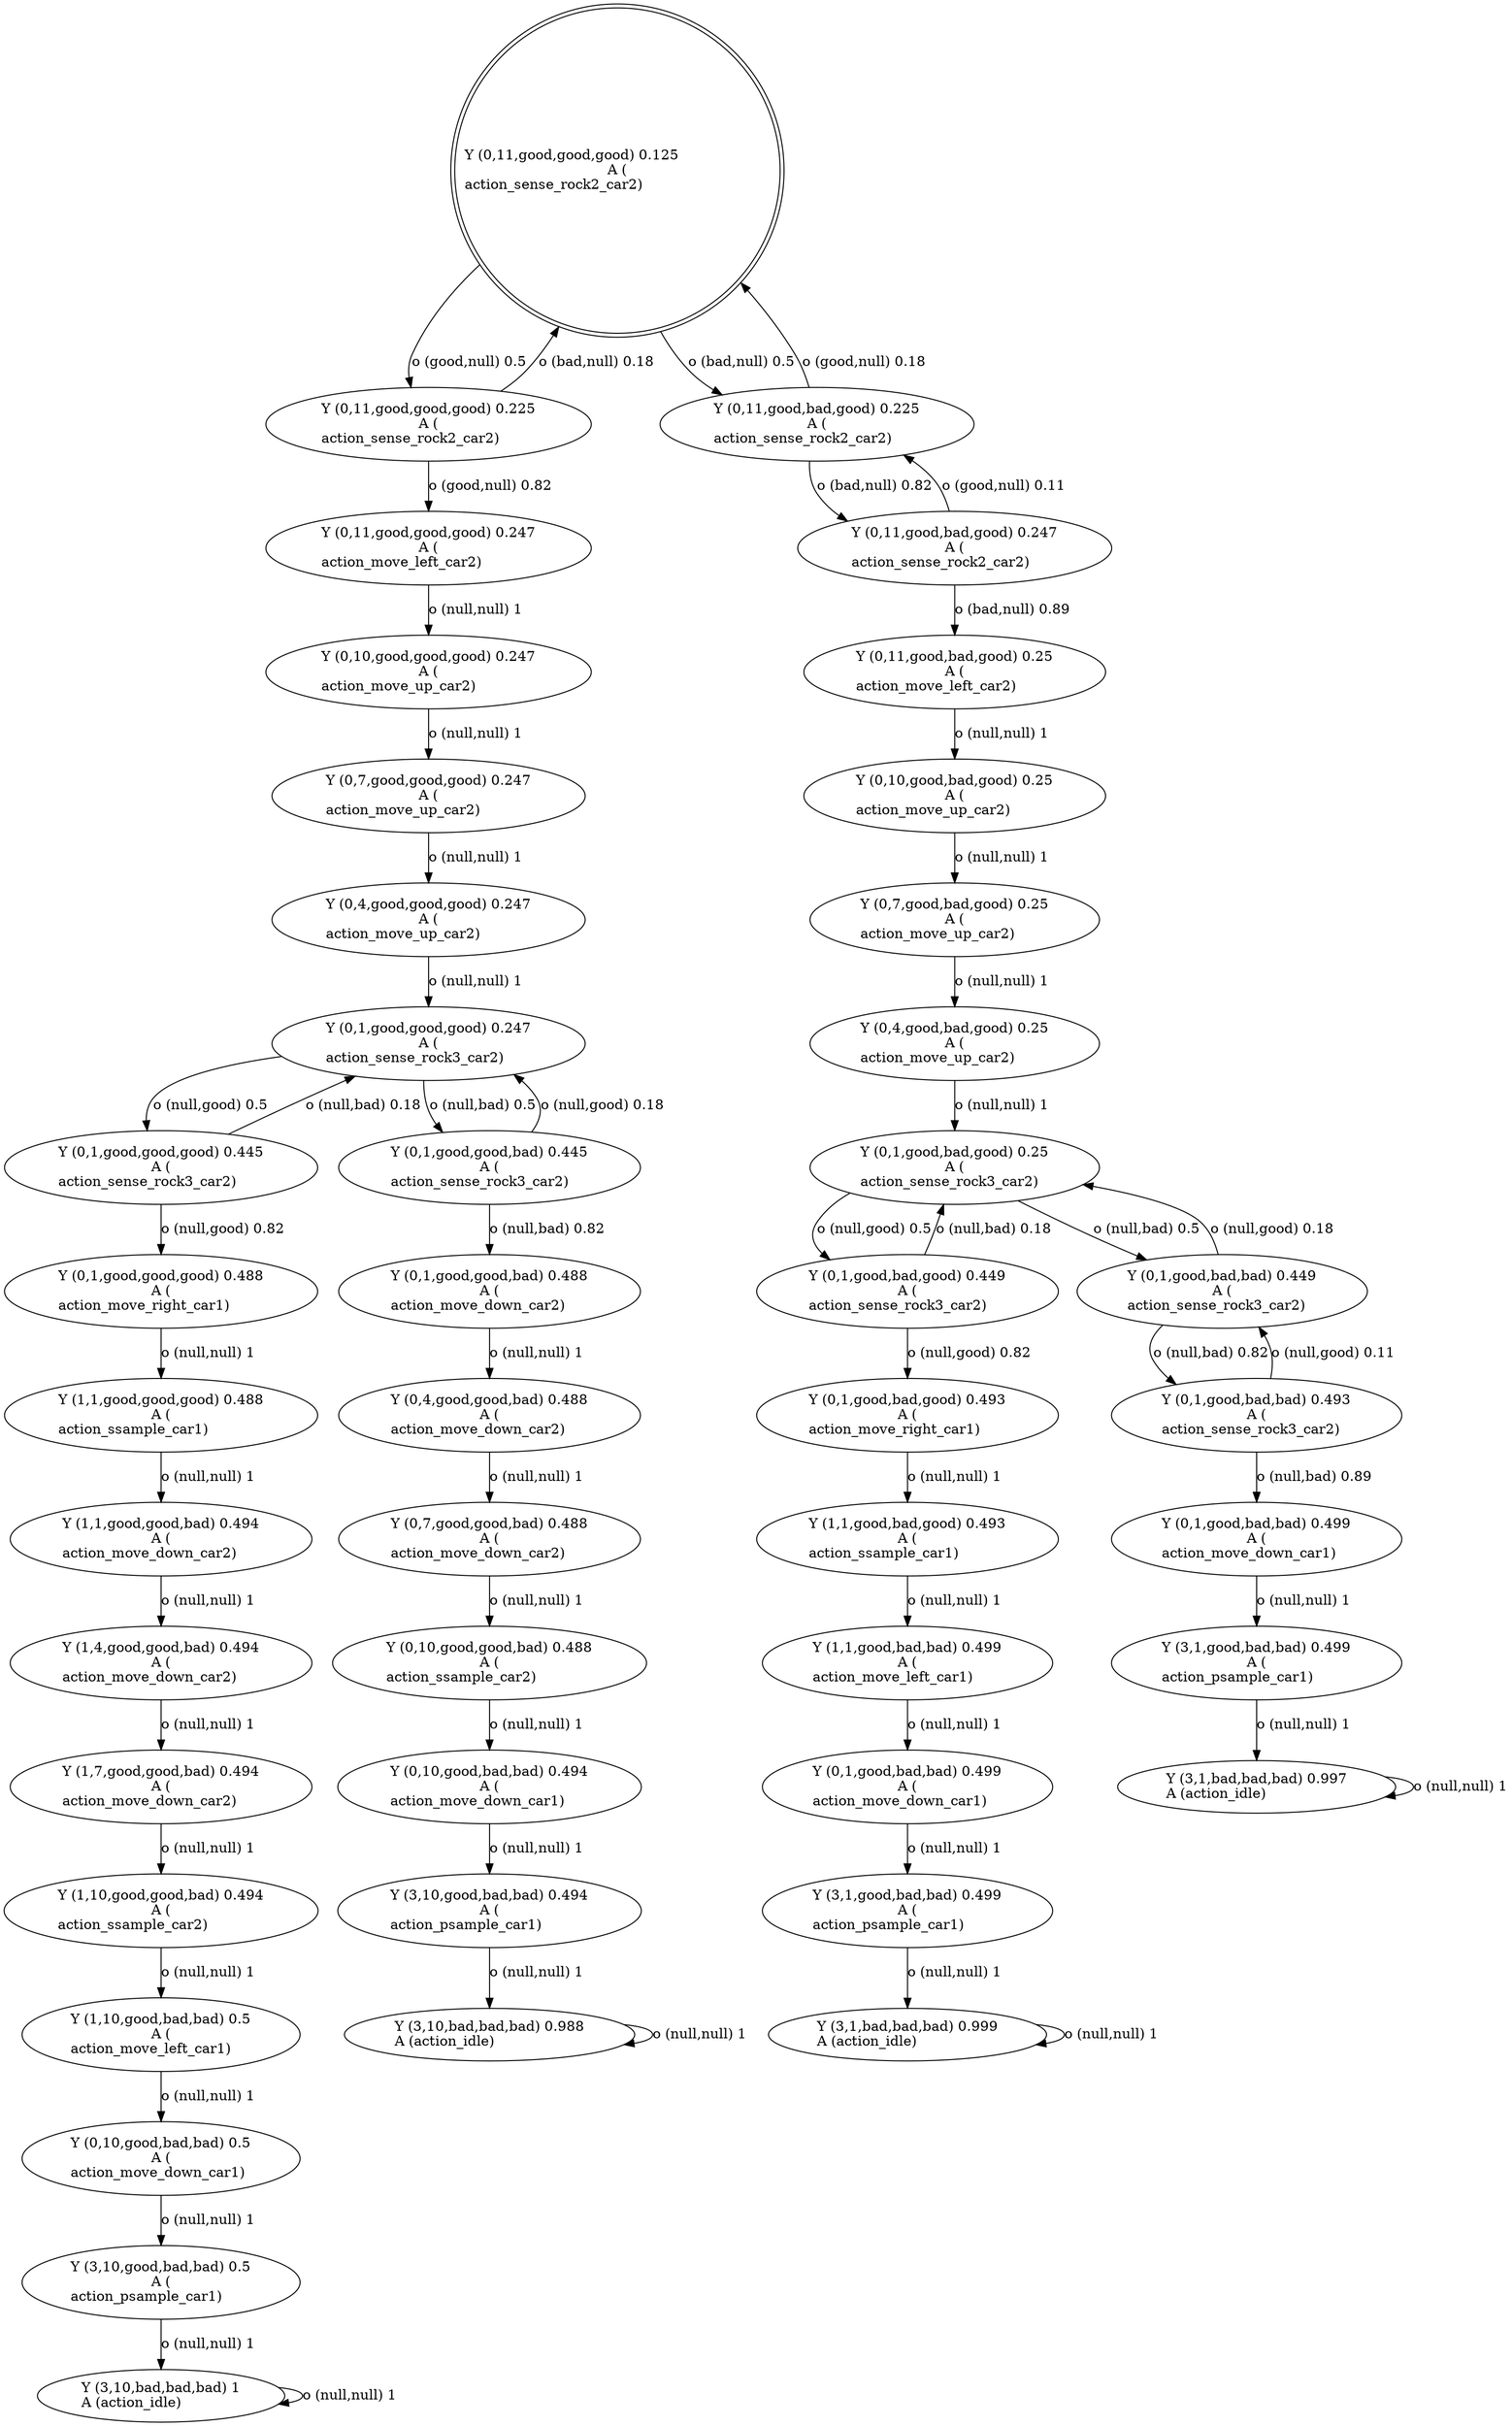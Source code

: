 digraph G
{
root [label="Y (0,11,good,good,good) 0.125\lA (\naction_sense_rock2_car2)\l" shape=doublecircle labeljust="l"];
x0row5 [label="Y (0,11,good,good,good) 0.225\lA (\naction_sense_rock2_car2)\l"];
x0row6 [label="Y (0,11,good,bad,good) 0.225\lA (\naction_sense_rock2_car2)\l"];
x0row13 [label="Y (0,11,good,good,good) 0.247\lA (\naction_move_left_car2)\l"];
x0row18 [label="Y (0,10,good,good,good) 0.247\lA (\naction_move_up_car2)\l"];
x0row25 [label="Y (0,7,good,good,good) 0.247\lA (\naction_move_up_car2)\l"];
x0row33 [label="Y (0,4,good,good,good) 0.247\lA (\naction_move_up_car2)\l"];
x0row41 [label="Y (0,1,good,good,good) 0.247\lA (\naction_sense_rock3_car2)\l"];
x0row52 [label="Y (0,1,good,good,good) 0.445\lA (\naction_sense_rock3_car2)\l"];
x0row53 [label="Y (0,1,good,good,bad) 0.445\lA (\naction_sense_rock3_car2)\l"];
x0row60 [label="Y (0,1,good,good,good) 0.488\lA (\naction_move_right_car1)\l"];
x0row61 [label="Y (1,1,good,good,good) 0.488\lA (\naction_ssample_car1)\l"];
x0row69 [label="Y (1,1,good,good,bad) 0.494\lA (\naction_move_down_car2)\l"];
x0row77 [label="Y (1,4,good,good,bad) 0.494\lA (\naction_move_down_car2)\l"];
x0row83 [label="Y (1,7,good,good,bad) 0.494\lA (\naction_move_down_car2)\l"];
x0row89 [label="Y (1,10,good,good,bad) 0.494\lA (\naction_ssample_car2)\l"];
x0row95 [label="Y (1,10,good,bad,bad) 0.5\lA (\naction_move_left_car1)\l"];
x0row98 [label="Y (0,10,good,bad,bad) 0.5\lA (\naction_move_down_car1)\l"];
x0row103 [label="Y (3,10,good,bad,bad) 0.5\lA (\naction_psample_car1)\l"];
x0row108 [label="Y (3,10,bad,bad,bad) 1\lA (action_idle)\l"];
x0row123 [label="Y (0,1,good,good,bad) 0.488\lA (\naction_move_down_car2)\l"];
x0row127 [label="Y (0,4,good,good,bad) 0.488\lA (\naction_move_down_car2)\l"];
x0row134 [label="Y (0,7,good,good,bad) 0.488\lA (\naction_move_down_car2)\l"];
x0row142 [label="Y (0,10,good,good,bad) 0.488\lA (\naction_ssample_car2)\l"];
x0row150 [label="Y (0,10,good,bad,bad) 0.494\lA (\naction_move_down_car1)\l"];
x0row156 [label="Y (3,10,good,bad,bad) 0.494\lA (\naction_psample_car1)\l"];
x0row163 [label="Y (3,10,bad,bad,bad) 0.988\lA (action_idle)\l"];
x0row179 [label="Y (0,11,good,bad,good) 0.247\lA (\naction_sense_rock2_car2)\l"];
x0row186 [label="Y (0,11,good,bad,good) 0.25\lA (\naction_move_left_car2)\l"];
x0row191 [label="Y (0,10,good,bad,good) 0.25\lA (\naction_move_up_car2)\l"];
x0row198 [label="Y (0,7,good,bad,good) 0.25\lA (\naction_move_up_car2)\l"];
x0row205 [label="Y (0,4,good,bad,good) 0.25\lA (\naction_move_up_car2)\l"];
x0row213 [label="Y (0,1,good,bad,good) 0.25\lA (\naction_sense_rock3_car2)\l"];
x0row221 [label="Y (0,1,good,bad,bad) 0.499\lA (\naction_move_down_car1)\l"];
x0row224 [label="Y (0,1,good,bad,good) 0.449\lA (\naction_sense_rock3_car2)\l"];
x0row225 [label="Y (0,1,good,bad,bad) 0.449\lA (\naction_sense_rock3_car2)\l"];
x0row232 [label="Y (0,1,good,bad,good) 0.493\lA (\naction_move_right_car1)\l"];
x0row233 [label="Y (1,1,good,bad,good) 0.493\lA (\naction_ssample_car1)\l"];
x0row241 [label="Y (1,1,good,bad,bad) 0.499\lA (\naction_move_left_car1)\l"];
x0row252 [label="Y (3,1,good,bad,bad) 0.499\lA (\naction_psample_car1)\l"];
x0row258 [label="Y (3,1,bad,bad,bad) 0.999\lA (action_idle)\l"];
x0row276 [label="Y (0,1,good,bad,bad) 0.493\lA (\naction_sense_rock3_car2)\l"];
x0row283 [label="Y (0,1,good,bad,bad) 0.499\lA (\naction_move_down_car1)\l"];
x0row285 [label="Y (3,1,good,bad,bad) 0.499\lA (\naction_psample_car1)\l"];
x0row293 [label="Y (3,1,bad,bad,bad) 0.997\lA (action_idle)\l"];
root -> x0row5 [label="o (good,null) 0.5\l"];
root -> x0row6 [label="o (bad,null) 0.5\l"];
x0row5 -> x0row13 [label="o (good,null) 0.82\l"];
x0row5 -> root [label="o (bad,null) 0.18\l"];
x0row13 -> x0row18 [label="o (null,null) 1\l"];
x0row18 -> x0row25 [label="o (null,null) 1\l"];
x0row25 -> x0row33 [label="o (null,null) 1\l"];
x0row33 -> x0row41 [label="o (null,null) 1\l"];
x0row41 -> x0row52 [label="o (null,good) 0.5\l"];
x0row41 -> x0row53 [label="o (null,bad) 0.5\l"];
x0row52 -> x0row60 [label="o (null,good) 0.82\l"];
x0row52 -> x0row41 [label="o (null,bad) 0.18\l"];
x0row60 -> x0row61 [label="o (null,null) 1\l"];
x0row61 -> x0row69 [label="o (null,null) 1\l"];
x0row69 -> x0row77 [label="o (null,null) 1\l"];
x0row77 -> x0row83 [label="o (null,null) 1\l"];
x0row83 -> x0row89 [label="o (null,null) 1\l"];
x0row89 -> x0row95 [label="o (null,null) 1\l"];
x0row95 -> x0row98 [label="o (null,null) 1\l"];
x0row98 -> x0row103 [label="o (null,null) 1\l"];
x0row103 -> x0row108 [label="o (null,null) 1\l"];
x0row108 -> x0row108 [label="o (null,null) 1\l"];
x0row53 -> x0row41 [label="o (null,good) 0.18\l"];
x0row53 -> x0row123 [label="o (null,bad) 0.82\l"];
x0row123 -> x0row127 [label="o (null,null) 1\l"];
x0row127 -> x0row134 [label="o (null,null) 1\l"];
x0row134 -> x0row142 [label="o (null,null) 1\l"];
x0row142 -> x0row150 [label="o (null,null) 1\l"];
x0row150 -> x0row156 [label="o (null,null) 1\l"];
x0row156 -> x0row163 [label="o (null,null) 1\l"];
x0row163 -> x0row163 [label="o (null,null) 1\l"];
x0row6 -> root [label="o (good,null) 0.18\l"];
x0row6 -> x0row179 [label="o (bad,null) 0.82\l"];
x0row179 -> x0row6 [label="o (good,null) 0.11\l"];
x0row179 -> x0row186 [label="o (bad,null) 0.89\l"];
x0row186 -> x0row191 [label="o (null,null) 1\l"];
x0row191 -> x0row198 [label="o (null,null) 1\l"];
x0row198 -> x0row205 [label="o (null,null) 1\l"];
x0row205 -> x0row213 [label="o (null,null) 1\l"];
x0row213 -> x0row224 [label="o (null,good) 0.5\l"];
x0row213 -> x0row225 [label="o (null,bad) 0.5\l"];
x0row224 -> x0row232 [label="o (null,good) 0.82\l"];
x0row224 -> x0row213 [label="o (null,bad) 0.18\l"];
x0row232 -> x0row233 [label="o (null,null) 1\l"];
x0row233 -> x0row241 [label="o (null,null) 1\l"];
x0row241 -> x0row221 [label="o (null,null) 1\l"];
x0row221 -> x0row252 [label="o (null,null) 1\l"];
x0row252 -> x0row258 [label="o (null,null) 1\l"];
x0row258 -> x0row258 [label="o (null,null) 1\l"];
x0row225 -> x0row213 [label="o (null,good) 0.18\l"];
x0row225 -> x0row276 [label="o (null,bad) 0.82\l"];
x0row276 -> x0row225 [label="o (null,good) 0.11\l"];
x0row276 -> x0row283 [label="o (null,bad) 0.89\l"];
x0row283 -> x0row285 [label="o (null,null) 1\l"];
x0row285 -> x0row293 [label="o (null,null) 1\l"];
x0row293 -> x0row293 [label="o (null,null) 1\l"];
}
